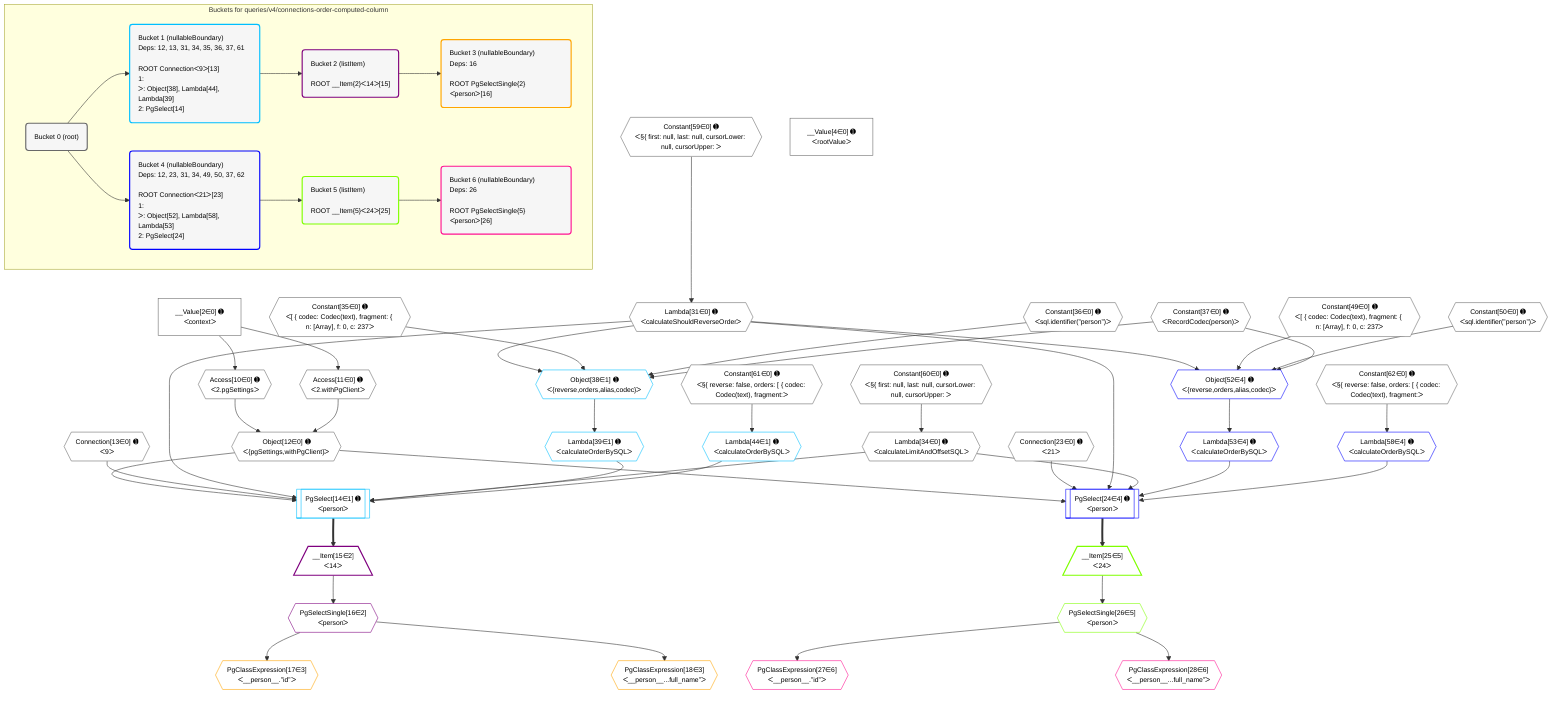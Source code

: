 %%{init: {'themeVariables': { 'fontSize': '12px'}}}%%
graph TD
    classDef path fill:#eee,stroke:#000,color:#000
    classDef plan fill:#fff,stroke-width:1px,color:#000
    classDef itemplan fill:#fff,stroke-width:2px,color:#000
    classDef unbatchedplan fill:#dff,stroke-width:1px,color:#000
    classDef sideeffectplan fill:#fcc,stroke-width:2px,color:#000
    classDef bucket fill:#f6f6f6,color:#000,stroke-width:2px,text-align:left


    %% plan dependencies
    Object12{{"Object[12∈0] ➊<br />ᐸ{pgSettings,withPgClient}ᐳ"}}:::plan
    Access10{{"Access[10∈0] ➊<br />ᐸ2.pgSettingsᐳ"}}:::plan
    Access11{{"Access[11∈0] ➊<br />ᐸ2.withPgClientᐳ"}}:::plan
    Access10 & Access11 --> Object12
    __Value2["__Value[2∈0] ➊<br />ᐸcontextᐳ"]:::plan
    __Value2 --> Access10
    __Value2 --> Access11
    Lambda31{{"Lambda[31∈0] ➊<br />ᐸcalculateShouldReverseOrderᐳ"}}:::plan
    Constant59{{"Constant[59∈0] ➊<br />ᐸ§{ first: null, last: null, cursorLower: null, cursorUpper: ᐳ"}}:::plan
    Constant59 --> Lambda31
    Lambda34{{"Lambda[34∈0] ➊<br />ᐸcalculateLimitAndOffsetSQLᐳ"}}:::plan
    Constant60{{"Constant[60∈0] ➊<br />ᐸ§{ first: null, last: null, cursorLower: null, cursorUpper: ᐳ"}}:::plan
    Constant60 --> Lambda34
    __Value4["__Value[4∈0] ➊<br />ᐸrootValueᐳ"]:::plan
    Connection13{{"Connection[13∈0] ➊<br />ᐸ9ᐳ"}}:::plan
    Connection23{{"Connection[23∈0] ➊<br />ᐸ21ᐳ"}}:::plan
    Constant35{{"Constant[35∈0] ➊<br />ᐸ[ { codec: Codec(text), fragment: { n: [Array], f: 0, c: 237ᐳ"}}:::plan
    Constant36{{"Constant[36∈0] ➊<br />ᐸsql.identifier(”person”)ᐳ"}}:::plan
    Constant37{{"Constant[37∈0] ➊<br />ᐸRecordCodec(person)ᐳ"}}:::plan
    Constant49{{"Constant[49∈0] ➊<br />ᐸ[ { codec: Codec(text), fragment: { n: [Array], f: 0, c: 237ᐳ"}}:::plan
    Constant50{{"Constant[50∈0] ➊<br />ᐸsql.identifier(”person”)ᐳ"}}:::plan
    Constant61{{"Constant[61∈0] ➊<br />ᐸ§{ reverse: false, orders: [ { codec: Codec(text), fragment:ᐳ"}}:::plan
    Constant62{{"Constant[62∈0] ➊<br />ᐸ§{ reverse: false, orders: [ { codec: Codec(text), fragment:ᐳ"}}:::plan
    PgSelect14[["PgSelect[14∈1] ➊<br />ᐸpersonᐳ"]]:::plan
    Lambda39{{"Lambda[39∈1] ➊<br />ᐸcalculateOrderBySQLᐳ"}}:::plan
    Lambda44{{"Lambda[44∈1] ➊<br />ᐸcalculateOrderBySQLᐳ"}}:::plan
    Object12 & Connection13 & Lambda31 & Lambda34 & Lambda39 & Lambda44 --> PgSelect14
    Object38{{"Object[38∈1] ➊<br />ᐸ{reverse,orders,alias,codec}ᐳ"}}:::plan
    Lambda31 & Constant35 & Constant36 & Constant37 --> Object38
    Object38 --> Lambda39
    Constant61 --> Lambda44
    __Item15[/"__Item[15∈2]<br />ᐸ14ᐳ"\]:::itemplan
    PgSelect14 ==> __Item15
    PgSelectSingle16{{"PgSelectSingle[16∈2]<br />ᐸpersonᐳ"}}:::plan
    __Item15 --> PgSelectSingle16
    PgClassExpression17{{"PgClassExpression[17∈3]<br />ᐸ__person__.”id”ᐳ"}}:::plan
    PgSelectSingle16 --> PgClassExpression17
    PgClassExpression18{{"PgClassExpression[18∈3]<br />ᐸ__person__...full_name”ᐳ"}}:::plan
    PgSelectSingle16 --> PgClassExpression18
    PgSelect24[["PgSelect[24∈4] ➊<br />ᐸpersonᐳ"]]:::plan
    Lambda53{{"Lambda[53∈4] ➊<br />ᐸcalculateOrderBySQLᐳ"}}:::plan
    Lambda58{{"Lambda[58∈4] ➊<br />ᐸcalculateOrderBySQLᐳ"}}:::plan
    Object12 & Connection23 & Lambda31 & Lambda34 & Lambda53 & Lambda58 --> PgSelect24
    Object52{{"Object[52∈4] ➊<br />ᐸ{reverse,orders,alias,codec}ᐳ"}}:::plan
    Lambda31 & Constant49 & Constant50 & Constant37 --> Object52
    Object52 --> Lambda53
    Constant62 --> Lambda58
    __Item25[/"__Item[25∈5]<br />ᐸ24ᐳ"\]:::itemplan
    PgSelect24 ==> __Item25
    PgSelectSingle26{{"PgSelectSingle[26∈5]<br />ᐸpersonᐳ"}}:::plan
    __Item25 --> PgSelectSingle26
    PgClassExpression27{{"PgClassExpression[27∈6]<br />ᐸ__person__.”id”ᐳ"}}:::plan
    PgSelectSingle26 --> PgClassExpression27
    PgClassExpression28{{"PgClassExpression[28∈6]<br />ᐸ__person__...full_name”ᐳ"}}:::plan
    PgSelectSingle26 --> PgClassExpression28

    %% define steps

    subgraph "Buckets for queries/v4/connections-order-computed-column"
    Bucket0("Bucket 0 (root)"):::bucket
    classDef bucket0 stroke:#696969
    class Bucket0,__Value2,__Value4,Access10,Access11,Object12,Connection13,Connection23,Lambda31,Lambda34,Constant35,Constant36,Constant37,Constant49,Constant50,Constant59,Constant60,Constant61,Constant62 bucket0
    Bucket1("Bucket 1 (nullableBoundary)<br />Deps: 12, 13, 31, 34, 35, 36, 37, 61<br /><br />ROOT Connectionᐸ9ᐳ[13]<br />1: <br />ᐳ: Object[38], Lambda[44], Lambda[39]<br />2: PgSelect[14]"):::bucket
    classDef bucket1 stroke:#00bfff
    class Bucket1,PgSelect14,Object38,Lambda39,Lambda44 bucket1
    Bucket2("Bucket 2 (listItem)<br /><br />ROOT __Item{2}ᐸ14ᐳ[15]"):::bucket
    classDef bucket2 stroke:#7f007f
    class Bucket2,__Item15,PgSelectSingle16 bucket2
    Bucket3("Bucket 3 (nullableBoundary)<br />Deps: 16<br /><br />ROOT PgSelectSingle{2}ᐸpersonᐳ[16]"):::bucket
    classDef bucket3 stroke:#ffa500
    class Bucket3,PgClassExpression17,PgClassExpression18 bucket3
    Bucket4("Bucket 4 (nullableBoundary)<br />Deps: 12, 23, 31, 34, 49, 50, 37, 62<br /><br />ROOT Connectionᐸ21ᐳ[23]<br />1: <br />ᐳ: Object[52], Lambda[58], Lambda[53]<br />2: PgSelect[24]"):::bucket
    classDef bucket4 stroke:#0000ff
    class Bucket4,PgSelect24,Object52,Lambda53,Lambda58 bucket4
    Bucket5("Bucket 5 (listItem)<br /><br />ROOT __Item{5}ᐸ24ᐳ[25]"):::bucket
    classDef bucket5 stroke:#7fff00
    class Bucket5,__Item25,PgSelectSingle26 bucket5
    Bucket6("Bucket 6 (nullableBoundary)<br />Deps: 26<br /><br />ROOT PgSelectSingle{5}ᐸpersonᐳ[26]"):::bucket
    classDef bucket6 stroke:#ff1493
    class Bucket6,PgClassExpression27,PgClassExpression28 bucket6
    Bucket0 --> Bucket1 & Bucket4
    Bucket1 --> Bucket2
    Bucket2 --> Bucket3
    Bucket4 --> Bucket5
    Bucket5 --> Bucket6
    end
